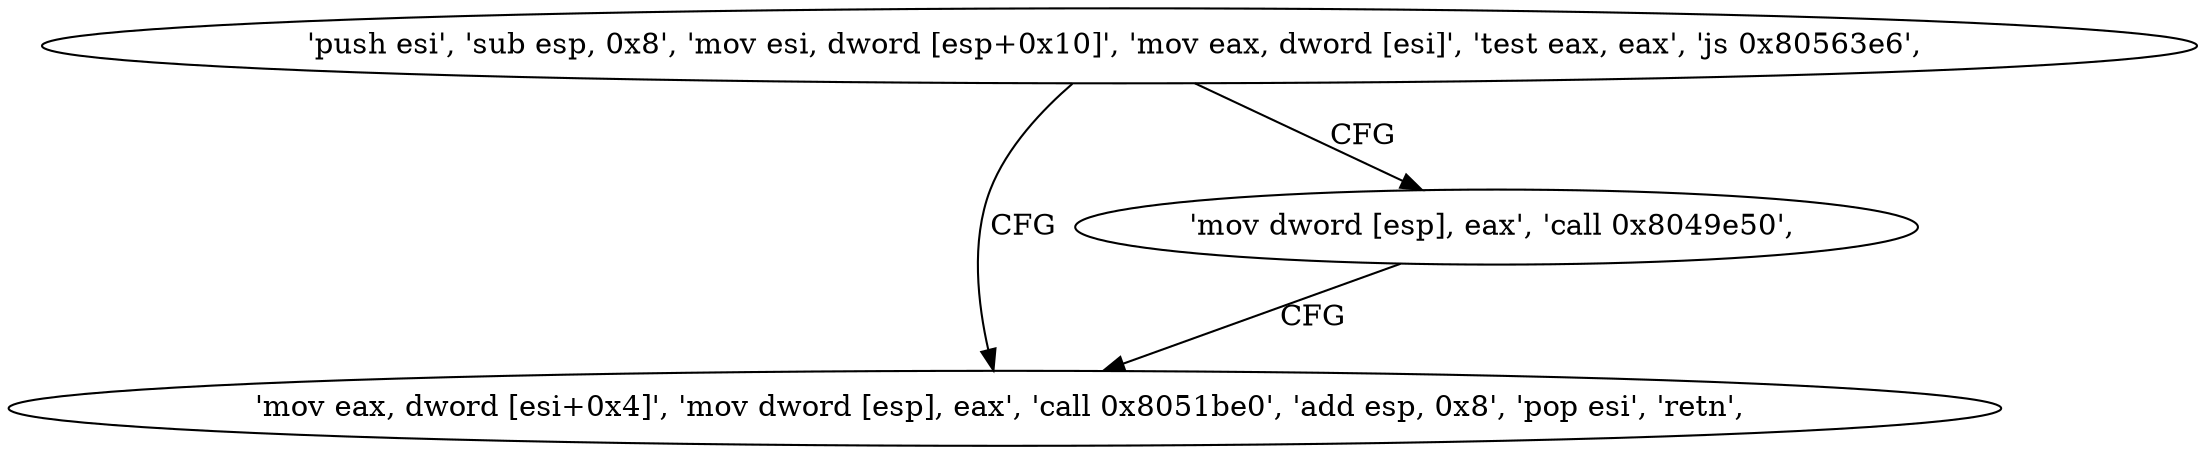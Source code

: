 digraph "func" {
"134570960" [label = "'push esi', 'sub esp, 0x8', 'mov esi, dword [esp+0x10]', 'mov eax, dword [esi]', 'test eax, eax', 'js 0x80563e6', " ]
"134570982" [label = "'mov eax, dword [esi+0x4]', 'mov dword [esp], eax', 'call 0x8051be0', 'add esp, 0x8', 'pop esi', 'retn', " ]
"134570974" [label = "'mov dword [esp], eax', 'call 0x8049e50', " ]
"134570960" -> "134570982" [ label = "CFG" ]
"134570960" -> "134570974" [ label = "CFG" ]
"134570974" -> "134570982" [ label = "CFG" ]
}
